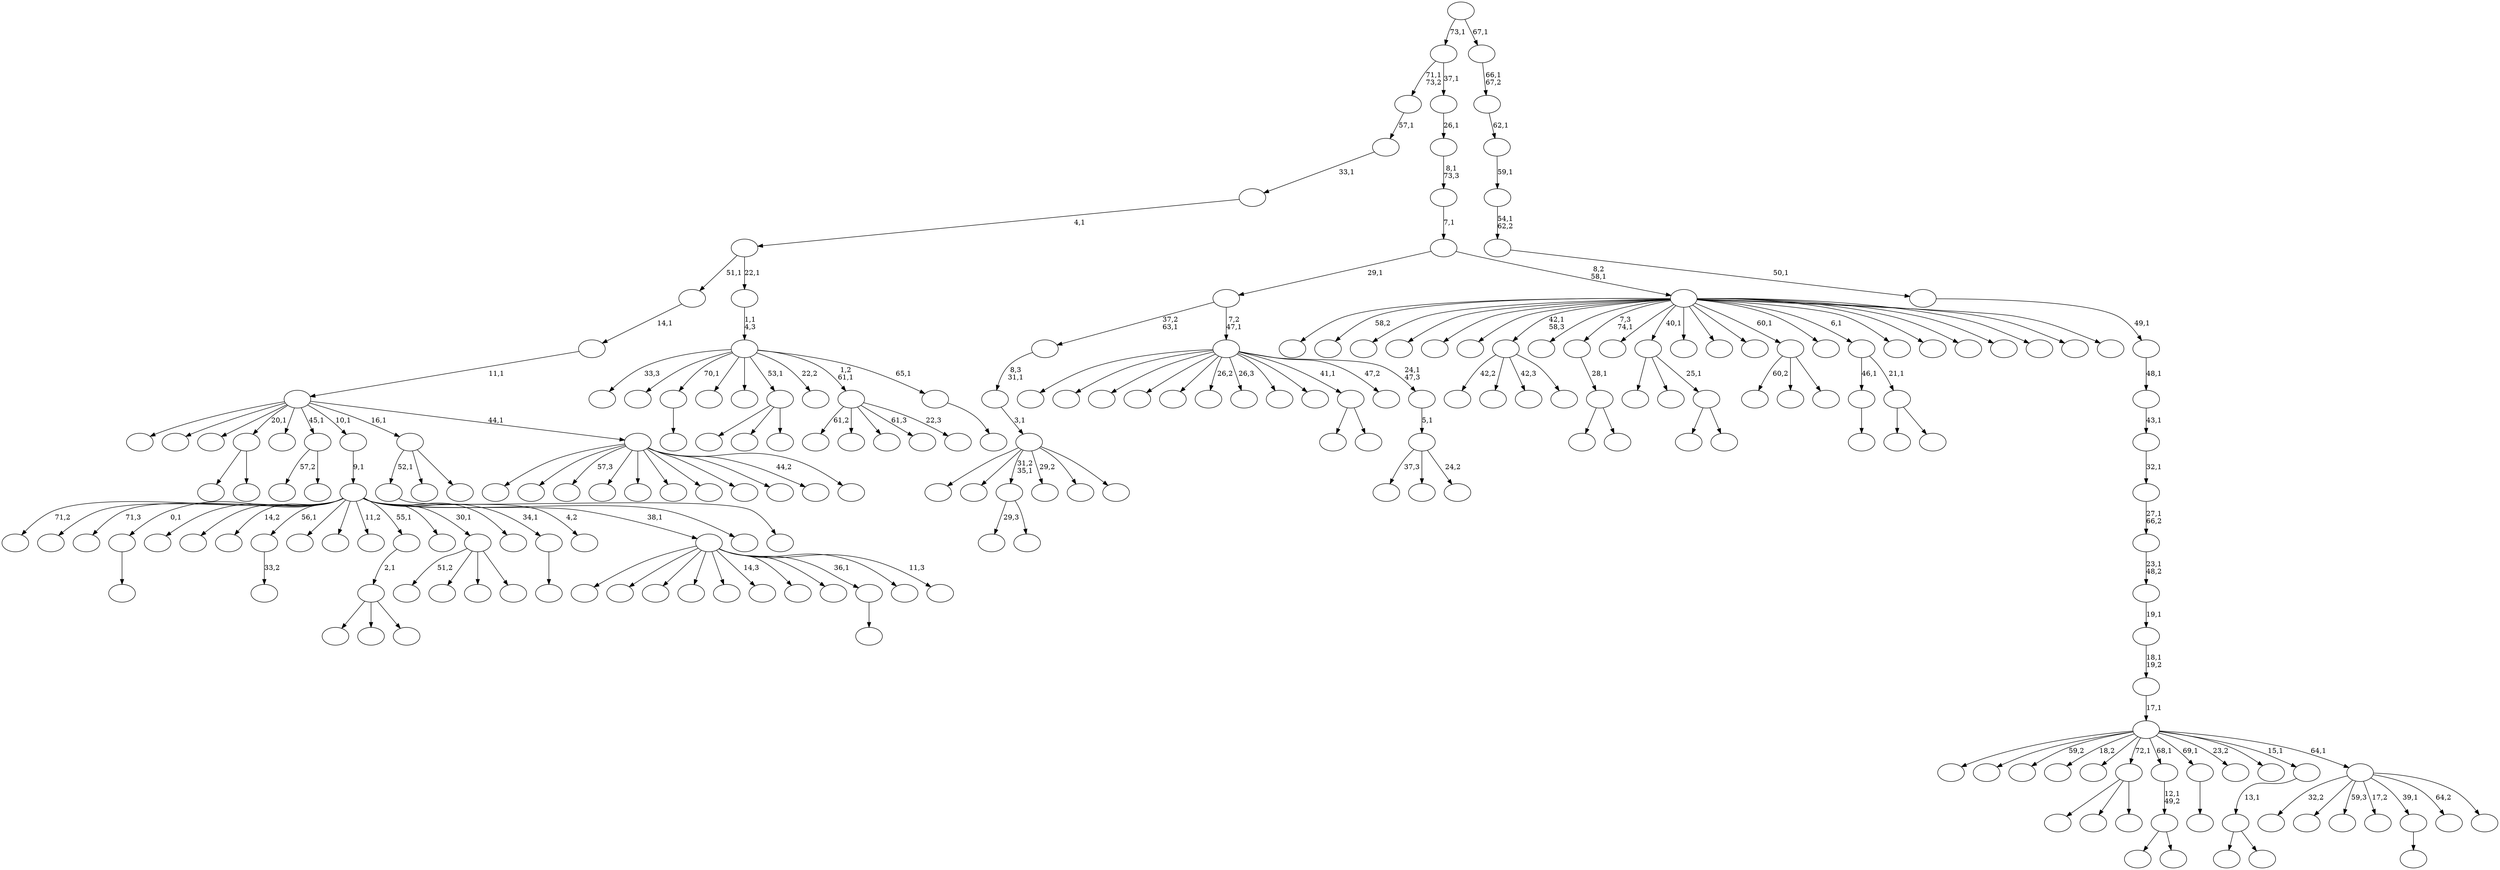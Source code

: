 digraph T {
	225 [label=""]
	224 [label=""]
	223 [label=""]
	222 [label=""]
	221 [label=""]
	220 [label=""]
	219 [label=""]
	218 [label=""]
	217 [label=""]
	216 [label=""]
	215 [label=""]
	214 [label=""]
	213 [label=""]
	212 [label=""]
	211 [label=""]
	210 [label=""]
	209 [label=""]
	208 [label=""]
	207 [label=""]
	206 [label=""]
	205 [label=""]
	204 [label=""]
	203 [label=""]
	202 [label=""]
	201 [label=""]
	200 [label=""]
	199 [label=""]
	198 [label=""]
	197 [label=""]
	196 [label=""]
	195 [label=""]
	194 [label=""]
	193 [label=""]
	192 [label=""]
	191 [label=""]
	190 [label=""]
	189 [label=""]
	188 [label=""]
	187 [label=""]
	186 [label=""]
	185 [label=""]
	184 [label=""]
	183 [label=""]
	182 [label=""]
	181 [label=""]
	180 [label=""]
	179 [label=""]
	178 [label=""]
	177 [label=""]
	176 [label=""]
	175 [label=""]
	174 [label=""]
	173 [label=""]
	172 [label=""]
	171 [label=""]
	170 [label=""]
	169 [label=""]
	168 [label=""]
	167 [label=""]
	166 [label=""]
	165 [label=""]
	164 [label=""]
	163 [label=""]
	162 [label=""]
	161 [label=""]
	160 [label=""]
	159 [label=""]
	158 [label=""]
	157 [label=""]
	156 [label=""]
	155 [label=""]
	154 [label=""]
	153 [label=""]
	152 [label=""]
	151 [label=""]
	150 [label=""]
	149 [label=""]
	148 [label=""]
	147 [label=""]
	146 [label=""]
	145 [label=""]
	144 [label=""]
	143 [label=""]
	142 [label=""]
	141 [label=""]
	140 [label=""]
	139 [label=""]
	138 [label=""]
	137 [label=""]
	136 [label=""]
	135 [label=""]
	134 [label=""]
	133 [label=""]
	132 [label=""]
	131 [label=""]
	130 [label=""]
	129 [label=""]
	128 [label=""]
	127 [label=""]
	126 [label=""]
	125 [label=""]
	124 [label=""]
	123 [label=""]
	122 [label=""]
	121 [label=""]
	120 [label=""]
	119 [label=""]
	118 [label=""]
	117 [label=""]
	116 [label=""]
	115 [label=""]
	114 [label=""]
	113 [label=""]
	112 [label=""]
	111 [label=""]
	110 [label=""]
	109 [label=""]
	108 [label=""]
	107 [label=""]
	106 [label=""]
	105 [label=""]
	104 [label=""]
	103 [label=""]
	102 [label=""]
	101 [label=""]
	100 [label=""]
	99 [label=""]
	98 [label=""]
	97 [label=""]
	96 [label=""]
	95 [label=""]
	94 [label=""]
	93 [label=""]
	92 [label=""]
	91 [label=""]
	90 [label=""]
	89 [label=""]
	88 [label=""]
	87 [label=""]
	86 [label=""]
	85 [label=""]
	84 [label=""]
	83 [label=""]
	82 [label=""]
	81 [label=""]
	80 [label=""]
	79 [label=""]
	78 [label=""]
	77 [label=""]
	76 [label=""]
	75 [label=""]
	74 [label=""]
	73 [label=""]
	72 [label=""]
	71 [label=""]
	70 [label=""]
	69 [label=""]
	68 [label=""]
	67 [label=""]
	66 [label=""]
	65 [label=""]
	64 [label=""]
	63 [label=""]
	62 [label=""]
	61 [label=""]
	60 [label=""]
	59 [label=""]
	58 [label=""]
	57 [label=""]
	56 [label=""]
	55 [label=""]
	54 [label=""]
	53 [label=""]
	52 [label=""]
	51 [label=""]
	50 [label=""]
	49 [label=""]
	48 [label=""]
	47 [label=""]
	46 [label=""]
	45 [label=""]
	44 [label=""]
	43 [label=""]
	42 [label=""]
	41 [label=""]
	40 [label=""]
	39 [label=""]
	38 [label=""]
	37 [label=""]
	36 [label=""]
	35 [label=""]
	34 [label=""]
	33 [label=""]
	32 [label=""]
	31 [label=""]
	30 [label=""]
	29 [label=""]
	28 [label=""]
	27 [label=""]
	26 [label=""]
	25 [label=""]
	24 [label=""]
	23 [label=""]
	22 [label=""]
	21 [label=""]
	20 [label=""]
	19 [label=""]
	18 [label=""]
	17 [label=""]
	16 [label=""]
	15 [label=""]
	14 [label=""]
	13 [label=""]
	12 [label=""]
	11 [label=""]
	10 [label=""]
	9 [label=""]
	8 [label=""]
	7 [label=""]
	6 [label=""]
	5 [label=""]
	4 [label=""]
	3 [label=""]
	2 [label=""]
	1 [label=""]
	0 [label=""]
	200 -> 201 [label=""]
	190 -> 222 [label="29,3"]
	190 -> 191 [label=""]
	178 -> 225 [label="42,2"]
	178 -> 220 [label=""]
	178 -> 216 [label="42,3"]
	178 -> 179 [label=""]
	166 -> 167 [label=""]
	160 -> 187 [label=""]
	160 -> 161 [label=""]
	157 -> 158 [label=""]
	155 -> 197 [label=""]
	155 -> 156 [label=""]
	154 -> 155 [label="28,1"]
	144 -> 145 [label="33,2"]
	141 -> 142 [label=""]
	134 -> 212 [label=""]
	134 -> 151 [label=""]
	134 -> 135 [label=""]
	130 -> 182 [label=""]
	130 -> 131 [label=""]
	129 -> 130 [label="12,1\n49,2"]
	124 -> 150 [label=""]
	124 -> 125 [label=""]
	123 -> 148 [label=""]
	123 -> 147 [label=""]
	123 -> 124 [label="25,1"]
	113 -> 114 [label=""]
	102 -> 196 [label=""]
	102 -> 174 [label=""]
	102 -> 103 [label=""]
	100 -> 218 [label=""]
	100 -> 203 [label=""]
	100 -> 101 [label=""]
	99 -> 100 [label="2,1"]
	96 -> 209 [label="60,2"]
	96 -> 128 [label=""]
	96 -> 97 [label=""]
	90 -> 149 [label="57,2"]
	90 -> 91 [label=""]
	88 -> 199 [label=""]
	88 -> 89 [label=""]
	87 -> 157 [label="46,1"]
	87 -> 88 [label="21,1"]
	83 -> 84 [label=""]
	81 -> 185 [label="51,2"]
	81 -> 183 [label=""]
	81 -> 133 [label=""]
	81 -> 82 [label=""]
	79 -> 208 [label=""]
	79 -> 194 [label=""]
	79 -> 190 [label="31,2\n35,1"]
	79 -> 136 [label="29,2"]
	79 -> 119 [label=""]
	79 -> 80 [label=""]
	78 -> 79 [label="3,1"]
	77 -> 78 [label="8,3\n31,1"]
	69 -> 70 [label=""]
	65 -> 66 [label=""]
	63 -> 162 [label=""]
	63 -> 64 [label=""]
	57 -> 207 [label=""]
	57 -> 173 [label=""]
	57 -> 172 [label=""]
	57 -> 168 [label=""]
	57 -> 164 [label=""]
	57 -> 127 [label="14,3"]
	57 -> 110 [label=""]
	57 -> 104 [label=""]
	57 -> 65 [label="36,1"]
	57 -> 59 [label=""]
	57 -> 58 [label="11,3"]
	53 -> 206 [label="71,2"]
	53 -> 204 [label=""]
	53 -> 202 [label="71,3"]
	53 -> 200 [label="0,1"]
	53 -> 181 [label=""]
	53 -> 163 [label=""]
	53 -> 159 [label="14,2"]
	53 -> 144 [label="56,1"]
	53 -> 139 [label=""]
	53 -> 117 [label=""]
	53 -> 116 [label="11,2"]
	53 -> 99 [label="55,1"]
	53 -> 98 [label=""]
	53 -> 81 [label="30,1"]
	53 -> 72 [label=""]
	53 -> 69 [label="34,1"]
	53 -> 62 [label="4,2"]
	53 -> 57 [label="38,1"]
	53 -> 54 [label=""]
	52 -> 53 [label="9,1"]
	50 -> 176 [label="37,3"]
	50 -> 73 [label=""]
	50 -> 51 [label="24,2"]
	49 -> 50 [label="5,1"]
	48 -> 223 [label=""]
	48 -> 219 [label=""]
	48 -> 198 [label=""]
	48 -> 186 [label=""]
	48 -> 170 [label=""]
	48 -> 152 [label="26,2"]
	48 -> 126 [label="26,3"]
	48 -> 95 [label=""]
	48 -> 68 [label=""]
	48 -> 63 [label="41,1"]
	48 -> 55 [label="47,2"]
	48 -> 49 [label="24,1\n47,3"]
	47 -> 77 [label="37,2\n63,1"]
	47 -> 48 [label="7,2\n47,1"]
	44 -> 217 [label="61,2"]
	44 -> 171 [label=""]
	44 -> 92 [label=""]
	44 -> 86 [label="61,3"]
	44 -> 45 [label="22,3"]
	42 -> 141 [label="52,1"]
	42 -> 112 [label=""]
	42 -> 43 [label=""]
	40 -> 221 [label=""]
	40 -> 195 [label=""]
	40 -> 177 [label="57,3"]
	40 -> 132 [label=""]
	40 -> 120 [label=""]
	40 -> 109 [label=""]
	40 -> 74 [label=""]
	40 -> 67 [label=""]
	40 -> 56 [label=""]
	40 -> 46 [label="44,2"]
	40 -> 41 [label=""]
	39 -> 215 [label=""]
	39 -> 192 [label=""]
	39 -> 169 [label=""]
	39 -> 160 [label="20,1"]
	39 -> 121 [label=""]
	39 -> 90 [label="45,1"]
	39 -> 52 [label="10,1"]
	39 -> 42 [label="16,1"]
	39 -> 40 [label="44,1"]
	38 -> 39 [label="11,1"]
	37 -> 38 [label="14,1"]
	35 -> 36 [label=""]
	34 -> 188 [label="33,3"]
	34 -> 175 [label=""]
	34 -> 166 [label="70,1"]
	34 -> 146 [label=""]
	34 -> 122 [label=""]
	34 -> 102 [label="53,1"]
	34 -> 93 [label="22,2"]
	34 -> 44 [label="1,2\n61,1"]
	34 -> 35 [label="65,1"]
	33 -> 34 [label="1,1\n4,3"]
	32 -> 37 [label="51,1"]
	32 -> 33 [label="22,1"]
	31 -> 32 [label="4,1"]
	30 -> 31 [label="33,1"]
	29 -> 30 [label="57,1"]
	26 -> 143 [label=""]
	26 -> 27 [label=""]
	25 -> 26 [label="13,1"]
	23 -> 224 [label=""]
	23 -> 211 [label="58,2"]
	23 -> 210 [label=""]
	23 -> 205 [label=""]
	23 -> 193 [label=""]
	23 -> 189 [label=""]
	23 -> 178 [label="42,1\n58,3"]
	23 -> 165 [label=""]
	23 -> 154 [label="7,3\n74,1"]
	23 -> 140 [label=""]
	23 -> 123 [label="40,1"]
	23 -> 115 [label=""]
	23 -> 108 [label=""]
	23 -> 107 [label=""]
	23 -> 96 [label="60,1"]
	23 -> 94 [label=""]
	23 -> 87 [label="6,1"]
	23 -> 85 [label=""]
	23 -> 76 [label=""]
	23 -> 75 [label=""]
	23 -> 61 [label=""]
	23 -> 60 [label=""]
	23 -> 28 [label=""]
	23 -> 24 [label=""]
	22 -> 47 [label="29,1"]
	22 -> 23 [label="8,2\n58,1"]
	21 -> 22 [label="7,1"]
	20 -> 21 [label="8,1\n73,3"]
	19 -> 20 [label="26,1"]
	18 -> 29 [label="71,1\n73,2"]
	18 -> 19 [label="37,1"]
	16 -> 213 [label="32,2"]
	16 -> 184 [label=""]
	16 -> 118 [label="59,3"]
	16 -> 106 [label="17,2"]
	16 -> 83 [label="39,1"]
	16 -> 71 [label="64,2"]
	16 -> 17 [label=""]
	15 -> 214 [label=""]
	15 -> 180 [label=""]
	15 -> 153 [label="59,2"]
	15 -> 138 [label="18,2"]
	15 -> 137 [label=""]
	15 -> 134 [label="72,1"]
	15 -> 129 [label="68,1"]
	15 -> 113 [label="69,1"]
	15 -> 111 [label="23,2"]
	15 -> 105 [label=""]
	15 -> 25 [label="15,1"]
	15 -> 16 [label="64,1"]
	14 -> 15 [label="17,1"]
	13 -> 14 [label="18,1\n19,2"]
	12 -> 13 [label="19,1"]
	11 -> 12 [label="23,1\n48,2"]
	10 -> 11 [label="27,1\n66,2"]
	9 -> 10 [label="32,1"]
	8 -> 9 [label="43,1"]
	7 -> 8 [label="48,1"]
	6 -> 7 [label="49,1"]
	5 -> 6 [label="50,1"]
	4 -> 5 [label="54,1\n62,2"]
	3 -> 4 [label="59,1"]
	2 -> 3 [label="62,1"]
	1 -> 2 [label="66,1\n67,2"]
	0 -> 18 [label="73,1"]
	0 -> 1 [label="67,1"]
}
